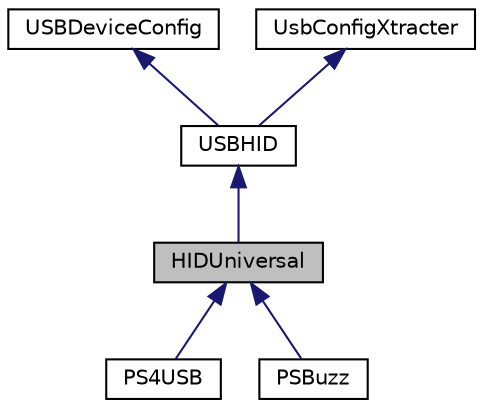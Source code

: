 digraph "HIDUniversal"
{
  edge [fontname="Helvetica",fontsize="10",labelfontname="Helvetica",labelfontsize="10"];
  node [fontname="Helvetica",fontsize="10",shape=record];
  Node1 [label="HIDUniversal",height=0.2,width=0.4,color="black", fillcolor="grey75", style="filled" fontcolor="black"];
  Node2 -> Node1 [dir="back",color="midnightblue",fontsize="10",style="solid",fontname="Helvetica"];
  Node2 [label="USBHID",height=0.2,width=0.4,color="black", fillcolor="white", style="filled",URL="$class_u_s_b_h_i_d.html"];
  Node3 -> Node2 [dir="back",color="midnightblue",fontsize="10",style="solid",fontname="Helvetica"];
  Node3 [label="USBDeviceConfig",height=0.2,width=0.4,color="black", fillcolor="white", style="filled",URL="$class_u_s_b_device_config.html"];
  Node4 -> Node2 [dir="back",color="midnightblue",fontsize="10",style="solid",fontname="Helvetica"];
  Node4 [label="UsbConfigXtracter",height=0.2,width=0.4,color="black", fillcolor="white", style="filled",URL="$class_usb_config_xtracter.html"];
  Node1 -> Node5 [dir="back",color="midnightblue",fontsize="10",style="solid",fontname="Helvetica"];
  Node5 [label="PS4USB",height=0.2,width=0.4,color="black", fillcolor="white", style="filled",URL="$class_p_s4_u_s_b.html"];
  Node1 -> Node6 [dir="back",color="midnightblue",fontsize="10",style="solid",fontname="Helvetica"];
  Node6 [label="PSBuzz",height=0.2,width=0.4,color="black", fillcolor="white", style="filled",URL="$class_p_s_buzz.html"];
}
